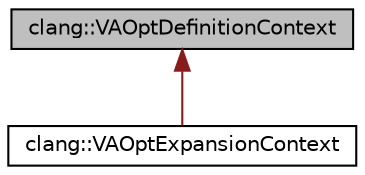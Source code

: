digraph "clang::VAOptDefinitionContext"
{
 // LATEX_PDF_SIZE
  bgcolor="transparent";
  edge [fontname="Helvetica",fontsize="10",labelfontname="Helvetica",labelfontsize="10"];
  node [fontname="Helvetica",fontsize="10",shape=record];
  Node1 [label="clang::VAOptDefinitionContext",height=0.2,width=0.4,color="black", fillcolor="grey75", style="filled", fontcolor="black",tooltip="A class for tracking whether we're inside a VA_OPT during a traversal of the tokens of a variadic mac..."];
  Node1 -> Node2 [dir="back",color="firebrick4",fontsize="10",style="solid",fontname="Helvetica"];
  Node2 [label="clang::VAOptExpansionContext",height=0.2,width=0.4,color="black",URL="$classclang_1_1VAOptExpansionContext.html",tooltip="A class for tracking whether we're inside a VA_OPT during a traversal of the tokens of a macro during..."];
}
